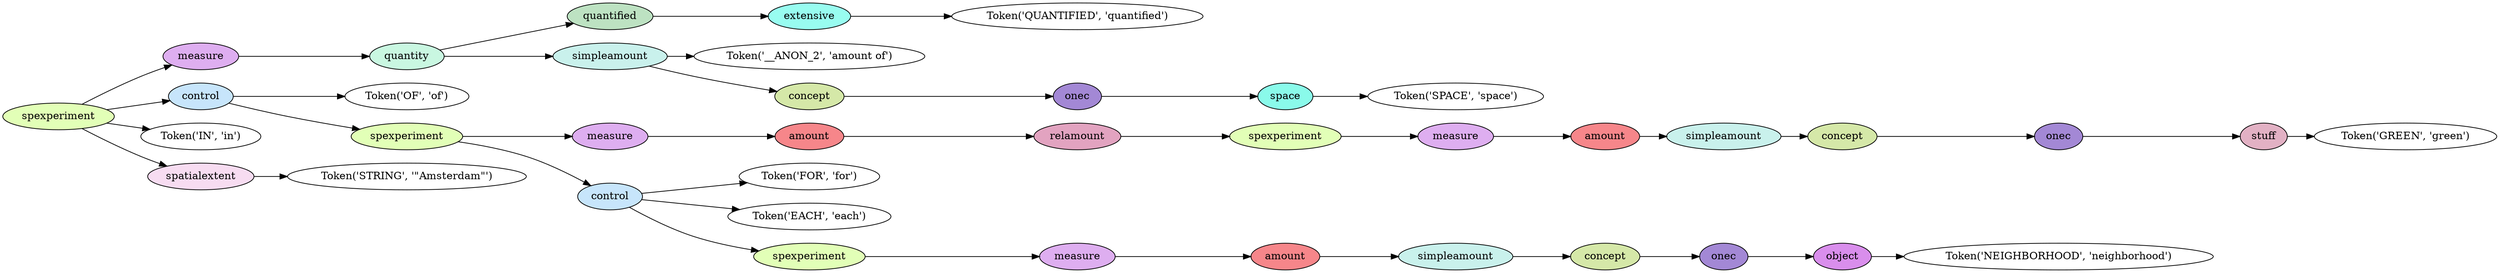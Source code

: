 digraph G {
rankdir=LR;
0 [label="Token('QUANTIFIED', 'quantified')"];
1 [fillcolor="#98fcf0", label=extensive, style=filled];
1 -> 0;
2 [fillcolor="#bde2c2", label=quantified, style=filled];
2 -> 1;
3 [label="Token('__ANON_2', 'amount of')"];
4 [label="Token('SPACE', 'space')"];
5 [fillcolor="#8afaea", label=space, style=filled];
5 -> 4;
6 [fillcolor="#a388d5", label=onec, style=filled];
6 -> 5;
7 [fillcolor="#d5e8a8", label=concept, style=filled];
7 -> 6;
8 [fillcolor="#c9f1ec", label=simpleamount, style=filled];
8 -> 3;
8 -> 7;
9 [fillcolor="#c9f7e1", label=quantity, style=filled];
9 -> 2;
9 -> 8;
10 [fillcolor="#deaef0", label=measure, style=filled];
10 -> 9;
11 [label="Token('OF', 'of')"];
12 [label="Token('GREEN', 'green')"];
13 [fillcolor="#e2b1c4", label=stuff, style=filled];
13 -> 12;
14 [fillcolor="#a388d5", label=onec, style=filled];
14 -> 13;
15 [fillcolor="#d5e8a8", label=concept, style=filled];
15 -> 14;
16 [fillcolor="#c9f1ec", label=simpleamount, style=filled];
16 -> 15;
17 [fillcolor="#f6868a", label=amount, style=filled];
17 -> 16;
18 [fillcolor="#deaef0", label=measure, style=filled];
18 -> 17;
19 [fillcolor="#e2ffb7", label=spexperiment, style=filled];
19 -> 18;
20 [fillcolor="#e2a3c0", label=relamount, style=filled];
20 -> 19;
21 [fillcolor="#f6868a", label=amount, style=filled];
21 -> 20;
22 [fillcolor="#deaef0", label=measure, style=filled];
22 -> 21;
23 [label="Token('FOR', 'for')"];
24 [label="Token('EACH', 'each')"];
25 [label="Token('NEIGHBORHOOD', 'neighborhood')"];
26 [fillcolor="#d98eec", label=object, style=filled];
26 -> 25;
27 [fillcolor="#a388d5", label=onec, style=filled];
27 -> 26;
28 [fillcolor="#d5e8a8", label=concept, style=filled];
28 -> 27;
29 [fillcolor="#c9f1ec", label=simpleamount, style=filled];
29 -> 28;
30 [fillcolor="#f6868a", label=amount, style=filled];
30 -> 29;
31 [fillcolor="#deaef0", label=measure, style=filled];
31 -> 30;
32 [fillcolor="#e2ffb7", label=spexperiment, style=filled];
32 -> 31;
33 [fillcolor="#c7e5fb", label=control, style=filled];
33 -> 23;
33 -> 24;
33 -> 32;
34 [fillcolor="#e2ffb7", label=spexperiment, style=filled];
34 -> 22;
34 -> 33;
35 [fillcolor="#c7e5fb", label=control, style=filled];
35 -> 11;
35 -> 34;
36 [label="Token('IN', 'in')"];
37 [label="Token('STRING', '\"Amsterdam\"')"];
38 [fillcolor="#f7dcf1", label=spatialextent, style=filled];
38 -> 37;
39 [fillcolor="#e2ffb7", label=spexperiment, style=filled];
39 -> 10;
39 -> 35;
39 -> 36;
39 -> 38;
}
